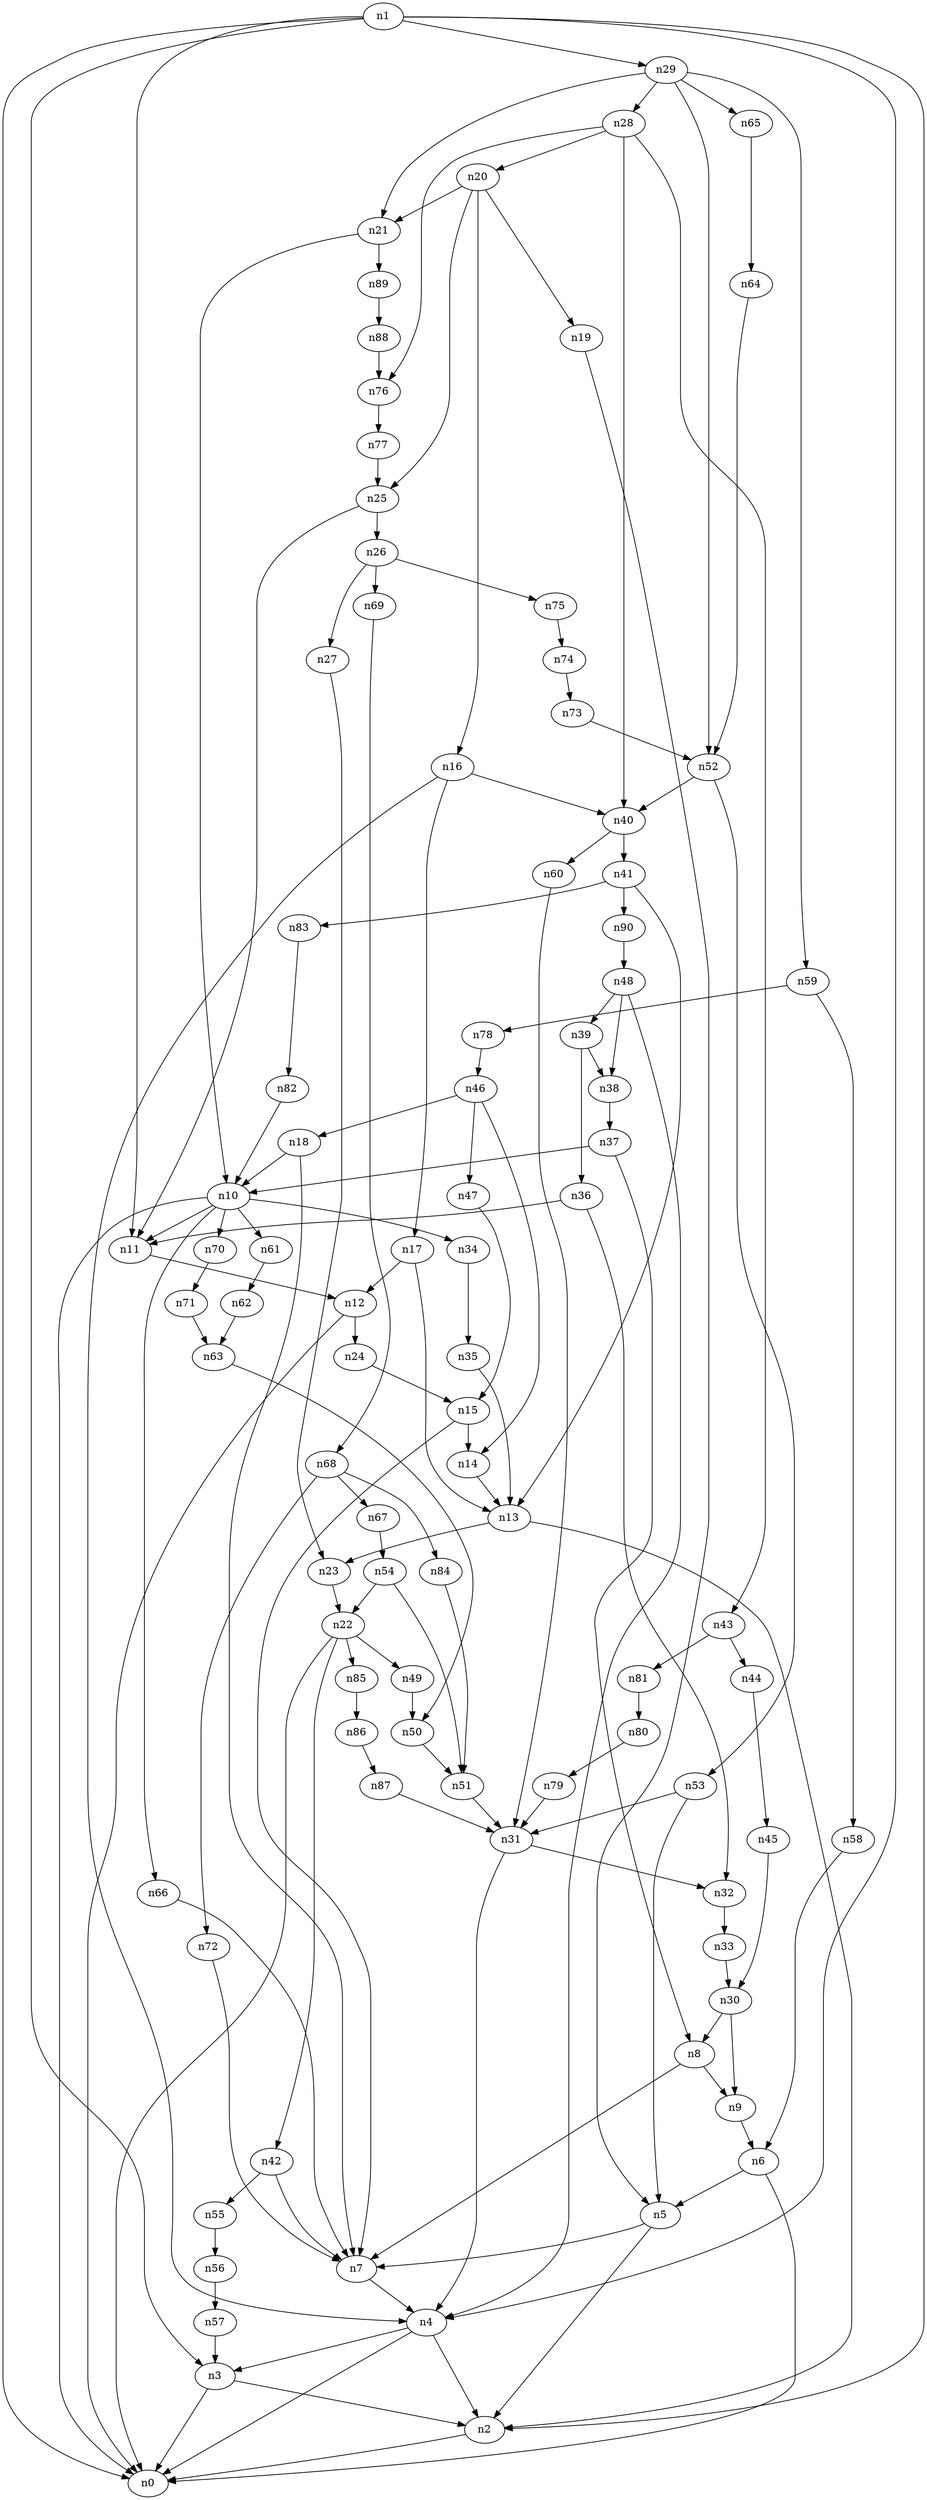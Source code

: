 digraph G {
	n1 -> n0	 [_graphml_id=e0];
	n1 -> n2	 [_graphml_id=e1];
	n1 -> n3	 [_graphml_id=e6];
	n1 -> n4	 [_graphml_id=e9];
	n1 -> n11	 [_graphml_id=e19];
	n1 -> n29	 [_graphml_id=e51];
	n2 -> n0	 [_graphml_id=e5];
	n3 -> n0	 [_graphml_id=e8];
	n3 -> n2	 [_graphml_id=e2];
	n4 -> n0	 [_graphml_id=e4];
	n4 -> n2	 [_graphml_id=e7];
	n4 -> n3	 [_graphml_id=e3];
	n5 -> n2	 [_graphml_id=e10];
	n5 -> n7	 [_graphml_id=e13];
	n6 -> n0	 [_graphml_id=e12];
	n6 -> n5	 [_graphml_id=e11];
	n7 -> n4	 [_graphml_id=e22];
	n8 -> n7	 [_graphml_id=e14];
	n8 -> n9	 [_graphml_id=e15];
	n9 -> n6	 [_graphml_id=e16];
	n10 -> n0	 [_graphml_id=e17];
	n10 -> n11	 [_graphml_id=e18];
	n10 -> n34	 [_graphml_id=e56];
	n10 -> n61	 [_graphml_id=e102];
	n10 -> n66	 [_graphml_id=e110];
	n10 -> n70	 [_graphml_id=e116];
	n11 -> n12	 [_graphml_id=e20];
	n12 -> n0	 [_graphml_id=e21];
	n12 -> n24	 [_graphml_id=e40];
	n13 -> n2	 [_graphml_id=e23];
	n13 -> n23	 [_graphml_id=e38];
	n14 -> n13	 [_graphml_id=e24];
	n15 -> n7	 [_graphml_id=e26];
	n15 -> n14	 [_graphml_id=e25];
	n16 -> n4	 [_graphml_id=e27];
	n16 -> n17	 [_graphml_id=e28];
	n16 -> n40	 [_graphml_id=e71];
	n17 -> n12	 [_graphml_id=e41];
	n17 -> n13	 [_graphml_id=e29];
	n18 -> n7	 [_graphml_id=e30];
	n18 -> n10	 [_graphml_id=e31];
	n19 -> n5	 [_graphml_id=e32];
	n20 -> n16	 [_graphml_id=e61];
	n20 -> n19	 [_graphml_id=e33];
	n20 -> n21	 [_graphml_id=e34];
	n20 -> n25	 [_graphml_id=e121];
	n21 -> n10	 [_graphml_id=e35];
	n21 -> n89	 [_graphml_id=e147];
	n22 -> n0	 [_graphml_id=e36];
	n22 -> n42	 [_graphml_id=e70];
	n22 -> n49	 [_graphml_id=e82];
	n22 -> n85	 [_graphml_id=e141];
	n23 -> n22	 [_graphml_id=e37];
	n24 -> n15	 [_graphml_id=e39];
	n25 -> n11	 [_graphml_id=e42];
	n25 -> n26	 [_graphml_id=e43];
	n26 -> n27	 [_graphml_id=e44];
	n26 -> n69	 [_graphml_id=e115];
	n26 -> n75	 [_graphml_id=e125];
	n27 -> n23	 [_graphml_id=e45];
	n28 -> n20	 [_graphml_id=e46];
	n28 -> n40	 [_graphml_id=e66];
	n28 -> n43	 [_graphml_id=e72];
	n28 -> n76	 [_graphml_id=e126];
	n29 -> n21	 [_graphml_id=e48];
	n29 -> n28	 [_graphml_id=e47];
	n29 -> n52	 [_graphml_id=e111];
	n29 -> n59	 [_graphml_id=e98];
	n29 -> n65	 [_graphml_id=e108];
	n30 -> n8	 [_graphml_id=e50];
	n30 -> n9	 [_graphml_id=e49];
	n31 -> n4	 [_graphml_id=e52];
	n31 -> n32	 [_graphml_id=e53];
	n32 -> n33	 [_graphml_id=e54];
	n33 -> n30	 [_graphml_id=e55];
	n34 -> n35	 [_graphml_id=e57];
	n35 -> n13	 [_graphml_id=e58];
	n36 -> n11	 [_graphml_id=e59];
	n36 -> n32	 [_graphml_id=e60];
	n37 -> n8	 [_graphml_id=e62];
	n37 -> n10	 [_graphml_id=e91];
	n38 -> n37	 [_graphml_id=e63];
	n39 -> n36	 [_graphml_id=e65];
	n39 -> n38	 [_graphml_id=e64];
	n40 -> n41	 [_graphml_id=e67];
	n40 -> n60	 [_graphml_id=e100];
	n41 -> n13	 [_graphml_id=e68];
	n41 -> n83	 [_graphml_id=e138];
	n41 -> n90	 [_graphml_id=e148];
	n42 -> n7	 [_graphml_id=e69];
	n42 -> n55	 [_graphml_id=e92];
	n43 -> n44	 [_graphml_id=e73];
	n43 -> n81	 [_graphml_id=e135];
	n44 -> n45	 [_graphml_id=e74];
	n45 -> n30	 [_graphml_id=e75];
	n46 -> n14	 [_graphml_id=e81];
	n46 -> n18	 [_graphml_id=e76];
	n46 -> n47	 [_graphml_id=e77];
	n47 -> n15	 [_graphml_id=e78];
	n48 -> n4	 [_graphml_id=e80];
	n48 -> n38	 [_graphml_id=e131];
	n48 -> n39	 [_graphml_id=e79];
	n49 -> n50	 [_graphml_id=e83];
	n50 -> n51	 [_graphml_id=e84];
	n51 -> n31	 [_graphml_id=e85];
	n52 -> n40	 [_graphml_id=e86];
	n52 -> n53	 [_graphml_id=e87];
	n53 -> n5	 [_graphml_id=e88];
	n53 -> n31	 [_graphml_id=e101];
	n54 -> n22	 [_graphml_id=e90];
	n54 -> n51	 [_graphml_id=e89];
	n55 -> n56	 [_graphml_id=e93];
	n56 -> n57	 [_graphml_id=e94];
	n57 -> n3	 [_graphml_id=e95];
	n58 -> n6	 [_graphml_id=e96];
	n59 -> n58	 [_graphml_id=e97];
	n59 -> n78	 [_graphml_id=e129];
	n60 -> n31	 [_graphml_id=e99];
	n61 -> n62	 [_graphml_id=e103];
	n62 -> n63	 [_graphml_id=e104];
	n63 -> n50	 [_graphml_id=e105];
	n64 -> n52	 [_graphml_id=e106];
	n65 -> n64	 [_graphml_id=e107];
	n66 -> n7	 [_graphml_id=e109];
	n67 -> n54	 [_graphml_id=e112];
	n68 -> n67	 [_graphml_id=e113];
	n68 -> n72	 [_graphml_id=e120];
	n68 -> n84	 [_graphml_id=e140];
	n69 -> n68	 [_graphml_id=e114];
	n70 -> n71	 [_graphml_id=e117];
	n71 -> n63	 [_graphml_id=e118];
	n72 -> n7	 [_graphml_id=e119];
	n73 -> n52	 [_graphml_id=e122];
	n74 -> n73	 [_graphml_id=e123];
	n75 -> n74	 [_graphml_id=e124];
	n76 -> n77	 [_graphml_id=e127];
	n77 -> n25	 [_graphml_id=e128];
	n78 -> n46	 [_graphml_id=e130];
	n79 -> n31	 [_graphml_id=e132];
	n80 -> n79	 [_graphml_id=e133];
	n81 -> n80	 [_graphml_id=e134];
	n82 -> n10	 [_graphml_id=e136];
	n83 -> n82	 [_graphml_id=e137];
	n84 -> n51	 [_graphml_id=e139];
	n85 -> n86	 [_graphml_id=e142];
	n86 -> n87	 [_graphml_id=e143];
	n87 -> n31	 [_graphml_id=e144];
	n88 -> n76	 [_graphml_id=e145];
	n89 -> n88	 [_graphml_id=e146];
	n90 -> n48	 [_graphml_id=e149];
}

